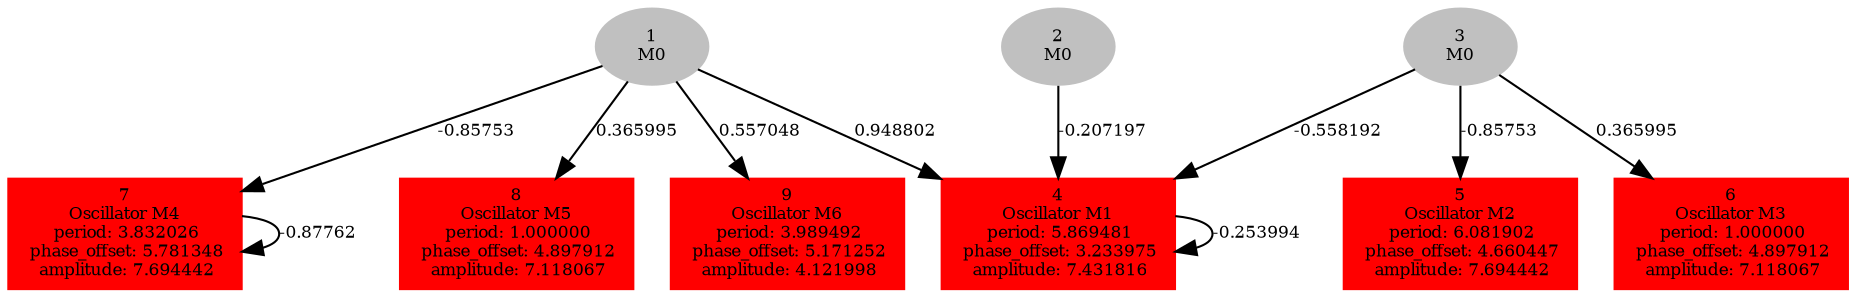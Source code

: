  digraph g{ forcelabels=true;
1[label=<1<BR/>M0>,color="grey",style=filled,fontsize=8];
2[label=<2<BR/>M0>,color="grey",style=filled,fontsize=8];
3[label=<3<BR/>M0>,color="grey",style=filled,fontsize=8];
4 [label=<4<BR />Oscillator M1<BR /> period: 5.869481<BR /> phase_offset: 3.233975<BR /> amplitude: 7.431816>, shape=box,color=red,style=filled,fontsize=8];5 [label=<5<BR />Oscillator M2<BR /> period: 6.081902<BR /> phase_offset: 4.660447<BR /> amplitude: 7.694442>, shape=box,color=red,style=filled,fontsize=8];6 [label=<6<BR />Oscillator M3<BR /> period: 1.000000<BR /> phase_offset: 4.897912<BR /> amplitude: 7.118067>, shape=box,color=red,style=filled,fontsize=8];7 [label=<7<BR />Oscillator M4<BR /> period: 3.832026<BR /> phase_offset: 5.781348<BR /> amplitude: 7.694442>, shape=box,color=red,style=filled,fontsize=8];8 [label=<8<BR />Oscillator M5<BR /> period: 1.000000<BR /> phase_offset: 4.897912<BR /> amplitude: 7.118067>, shape=box,color=red,style=filled,fontsize=8];9 [label=<9<BR />Oscillator M6<BR /> period: 3.989492<BR /> phase_offset: 5.171252<BR /> amplitude: 4.121998>, shape=box,color=red,style=filled,fontsize=8];1 -> 4[label="0.948802 ",fontsize="8"];
1 -> 7[label="-0.85753 ",fontsize="8"];
1 -> 8[label="0.365995 ",fontsize="8"];
1 -> 9[label="0.557048 ",fontsize="8"];
2 -> 4[label="-0.207197 ",fontsize="8"];
3 -> 4[label="-0.558192 ",fontsize="8"];
3 -> 5[label="-0.85753 ",fontsize="8"];
3 -> 6[label="0.365995 ",fontsize="8"];
4 -> 4[label="-0.253994 ",fontsize="8"];
7 -> 7[label="-0.87762 ",fontsize="8"];
 }
